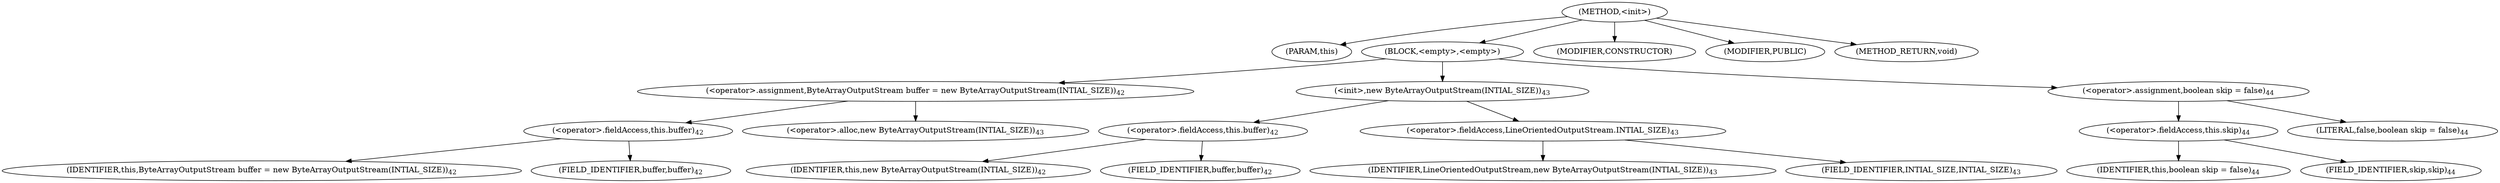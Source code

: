 digraph "&lt;init&gt;" {  
"239" [label = <(METHOD,&lt;init&gt;)> ]
"240" [label = <(PARAM,this)> ]
"241" [label = <(BLOCK,&lt;empty&gt;,&lt;empty&gt;)> ]
"242" [label = <(&lt;operator&gt;.assignment,ByteArrayOutputStream buffer = new ByteArrayOutputStream(INTIAL_SIZE))<SUB>42</SUB>> ]
"243" [label = <(&lt;operator&gt;.fieldAccess,this.buffer)<SUB>42</SUB>> ]
"244" [label = <(IDENTIFIER,this,ByteArrayOutputStream buffer = new ByteArrayOutputStream(INTIAL_SIZE))<SUB>42</SUB>> ]
"245" [label = <(FIELD_IDENTIFIER,buffer,buffer)<SUB>42</SUB>> ]
"246" [label = <(&lt;operator&gt;.alloc,new ByteArrayOutputStream(INTIAL_SIZE))<SUB>43</SUB>> ]
"247" [label = <(&lt;init&gt;,new ByteArrayOutputStream(INTIAL_SIZE))<SUB>43</SUB>> ]
"248" [label = <(&lt;operator&gt;.fieldAccess,this.buffer)<SUB>42</SUB>> ]
"249" [label = <(IDENTIFIER,this,new ByteArrayOutputStream(INTIAL_SIZE))<SUB>42</SUB>> ]
"250" [label = <(FIELD_IDENTIFIER,buffer,buffer)<SUB>42</SUB>> ]
"251" [label = <(&lt;operator&gt;.fieldAccess,LineOrientedOutputStream.INTIAL_SIZE)<SUB>43</SUB>> ]
"252" [label = <(IDENTIFIER,LineOrientedOutputStream,new ByteArrayOutputStream(INTIAL_SIZE))<SUB>43</SUB>> ]
"253" [label = <(FIELD_IDENTIFIER,INTIAL_SIZE,INTIAL_SIZE)<SUB>43</SUB>> ]
"254" [label = <(&lt;operator&gt;.assignment,boolean skip = false)<SUB>44</SUB>> ]
"255" [label = <(&lt;operator&gt;.fieldAccess,this.skip)<SUB>44</SUB>> ]
"256" [label = <(IDENTIFIER,this,boolean skip = false)<SUB>44</SUB>> ]
"257" [label = <(FIELD_IDENTIFIER,skip,skip)<SUB>44</SUB>> ]
"258" [label = <(LITERAL,false,boolean skip = false)<SUB>44</SUB>> ]
"259" [label = <(MODIFIER,CONSTRUCTOR)> ]
"260" [label = <(MODIFIER,PUBLIC)> ]
"261" [label = <(METHOD_RETURN,void)> ]
  "239" -> "240" 
  "239" -> "241" 
  "239" -> "259" 
  "239" -> "260" 
  "239" -> "261" 
  "241" -> "242" 
  "241" -> "247" 
  "241" -> "254" 
  "242" -> "243" 
  "242" -> "246" 
  "243" -> "244" 
  "243" -> "245" 
  "247" -> "248" 
  "247" -> "251" 
  "248" -> "249" 
  "248" -> "250" 
  "251" -> "252" 
  "251" -> "253" 
  "254" -> "255" 
  "254" -> "258" 
  "255" -> "256" 
  "255" -> "257" 
}
